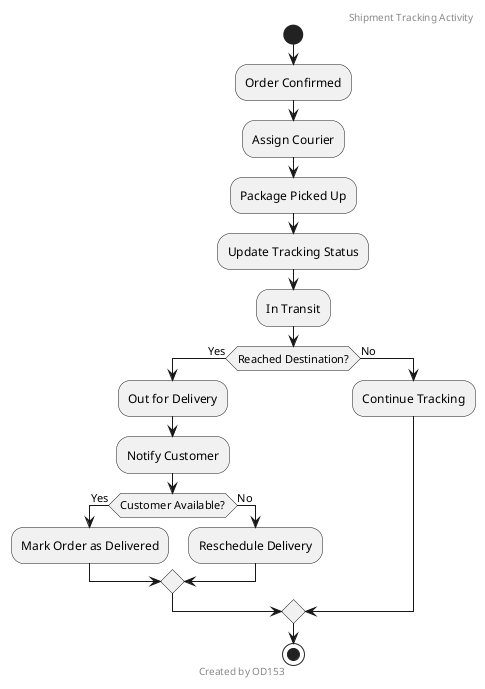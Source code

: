 @startuml
header Shipment Tracking Activity
footer Created by OD153
start
:Order Confirmed;
:Assign Courier;
:Package Picked Up;
:Update Tracking Status;
:In Transit;
if (Reached Destination?) then (Yes)
    :Out for Delivery;
    :Notify Customer;
    if (Customer Available?) then (Yes)
        :Mark Order as Delivered;
    else (No)
        :Reschedule Delivery;
    endif
else (No)
    :Continue Tracking;
endif
stop
@enduml
